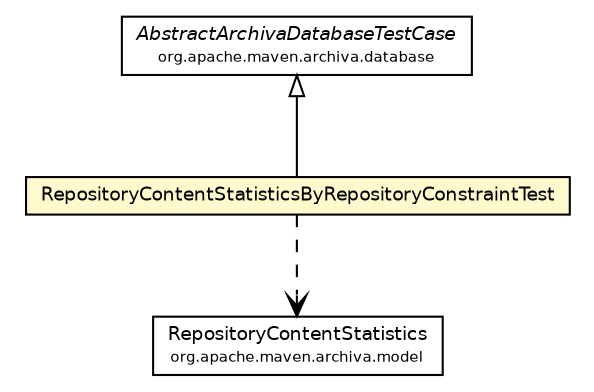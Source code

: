 #!/usr/local/bin/dot
#
# Class diagram 
# Generated by UmlGraph version 4.6 (http://www.spinellis.gr/sw/umlgraph)
#

digraph G {
	edge [fontname="Helvetica",fontsize=10,labelfontname="Helvetica",labelfontsize=10];
	node [fontname="Helvetica",fontsize=10,shape=plaintext];
	// org.apache.maven.archiva.database.AbstractArchivaDatabaseTestCase
	c27746 [label=<<table border="0" cellborder="1" cellspacing="0" cellpadding="2" port="p" href="../AbstractArchivaDatabaseTestCase.html">
		<tr><td><table border="0" cellspacing="0" cellpadding="1">
			<tr><td><font face="Helvetica-Oblique"> AbstractArchivaDatabaseTestCase </font></td></tr>
			<tr><td><font point-size="7.0"> org.apache.maven.archiva.database </font></td></tr>
		</table></td></tr>
		</table>>, fontname="Helvetica", fontcolor="black", fontsize=9.0];
	// org.apache.maven.archiva.database.constraints.RepositoryContentStatisticsByRepositoryConstraintTest
	c27755 [label=<<table border="0" cellborder="1" cellspacing="0" cellpadding="2" port="p" bgcolor="lemonChiffon" href="./RepositoryContentStatisticsByRepositoryConstraintTest.html">
		<tr><td><table border="0" cellspacing="0" cellpadding="1">
			<tr><td> RepositoryContentStatisticsByRepositoryConstraintTest </td></tr>
		</table></td></tr>
		</table>>, fontname="Helvetica", fontcolor="black", fontsize=9.0];
	//org.apache.maven.archiva.database.constraints.RepositoryContentStatisticsByRepositoryConstraintTest extends org.apache.maven.archiva.database.AbstractArchivaDatabaseTestCase
	c27746:p -> c27755:p [dir=back,arrowtail=empty];
	// org.apache.maven.archiva.database.constraints.RepositoryContentStatisticsByRepositoryConstraintTest DEPEND org.apache.maven.archiva.model.RepositoryContentStatistics
	c27755:p -> c27884:p [taillabel="", label="", headlabel="", fontname="Helvetica", fontcolor="black", fontsize=10.0, color="black", arrowhead=open, style=dashed];
	// org.apache.maven.archiva.model.RepositoryContentStatistics
	c27884 [label=<<table border="0" cellborder="1" cellspacing="0" cellpadding="2" port="p" href="http://java.sun.com/j2se/1.4.2/docs/api/org/apache/maven/archiva/model/RepositoryContentStatistics.html">
		<tr><td><table border="0" cellspacing="0" cellpadding="1">
			<tr><td> RepositoryContentStatistics </td></tr>
			<tr><td><font point-size="7.0"> org.apache.maven.archiva.model </font></td></tr>
		</table></td></tr>
		</table>>, fontname="Helvetica", fontcolor="black", fontsize=9.0];
}


